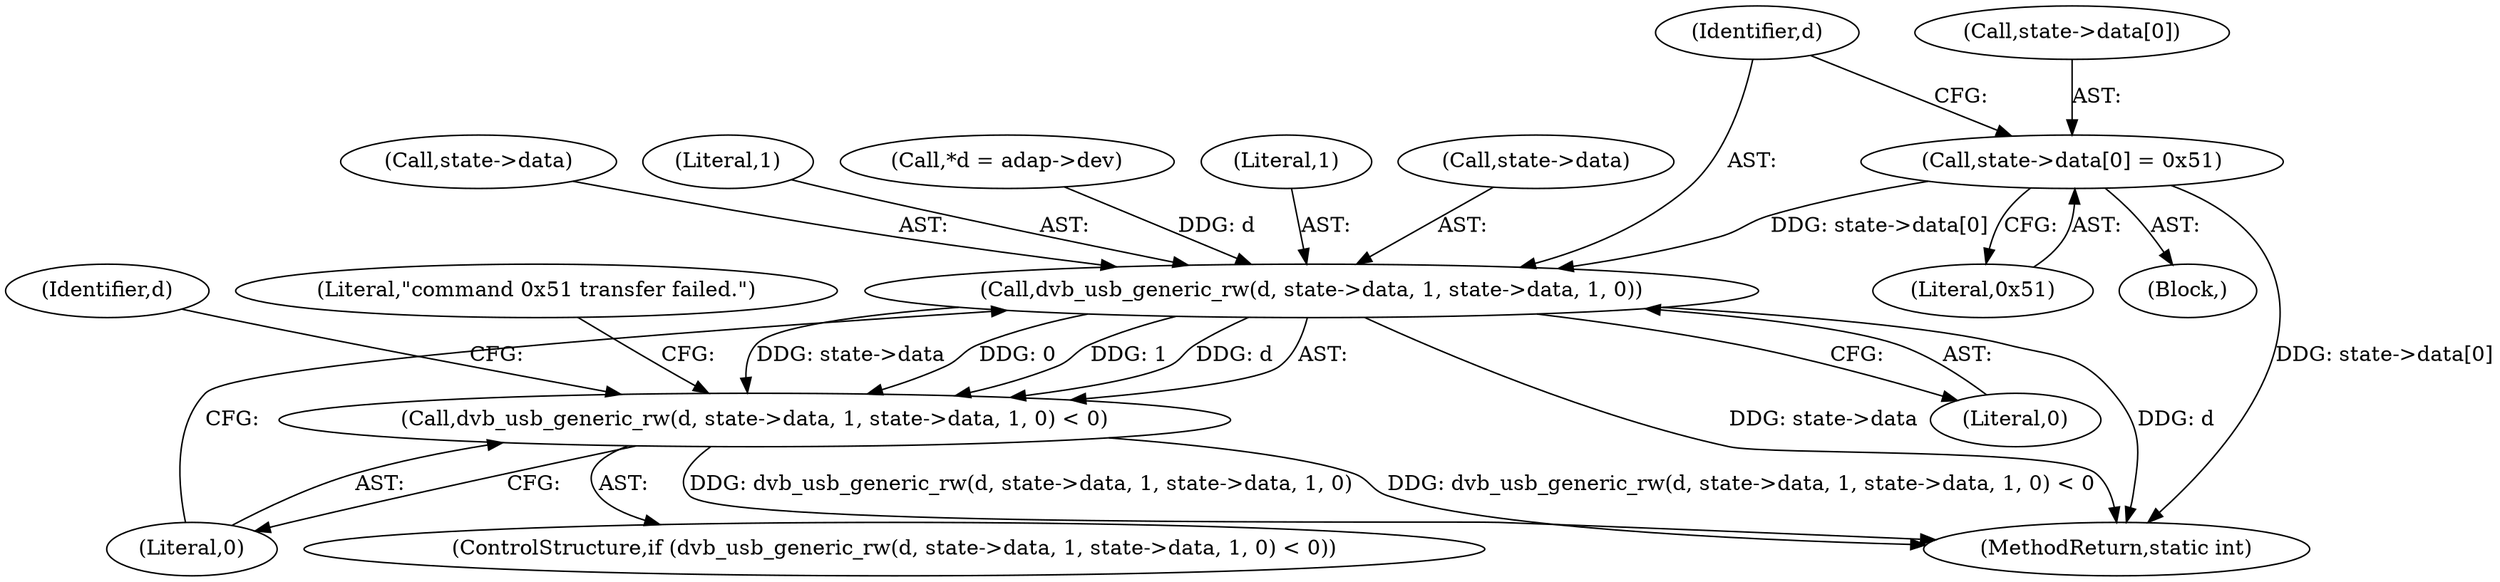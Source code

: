 digraph "0_linux_606142af57dad981b78707234cfbd15f9f7b7125@array" {
"1000120" [label="(Call,state->data[0] = 0x51)"];
"1000129" [label="(Call,dvb_usb_generic_rw(d, state->data, 1, state->data, 1, 0))"];
"1000128" [label="(Call,dvb_usb_generic_rw(d, state->data, 1, state->data, 1, 0) < 0)"];
"1000130" [label="(Identifier,d)"];
"1000134" [label="(Literal,1)"];
"1000131" [label="(Call,state->data)"];
"1000126" [label="(Literal,0x51)"];
"1000135" [label="(Call,state->data)"];
"1000138" [label="(Literal,1)"];
"1000104" [label="(Call,*d = adap->dev)"];
"1000121" [label="(Call,state->data[0])"];
"1000203" [label="(MethodReturn,static int)"];
"1000129" [label="(Call,dvb_usb_generic_rw(d, state->data, 1, state->data, 1, 0))"];
"1000120" [label="(Call,state->data[0] = 0x51)"];
"1000128" [label="(Call,dvb_usb_generic_rw(d, state->data, 1, state->data, 1, 0) < 0)"];
"1000102" [label="(Block,)"];
"1000139" [label="(Literal,0)"];
"1000146" [label="(Identifier,d)"];
"1000140" [label="(Literal,0)"];
"1000142" [label="(Literal,\"command 0x51 transfer failed.\")"];
"1000127" [label="(ControlStructure,if (dvb_usb_generic_rw(d, state->data, 1, state->data, 1, 0) < 0))"];
"1000120" -> "1000102"  [label="AST: "];
"1000120" -> "1000126"  [label="CFG: "];
"1000121" -> "1000120"  [label="AST: "];
"1000126" -> "1000120"  [label="AST: "];
"1000130" -> "1000120"  [label="CFG: "];
"1000120" -> "1000203"  [label="DDG: state->data[0]"];
"1000120" -> "1000129"  [label="DDG: state->data[0]"];
"1000129" -> "1000128"  [label="AST: "];
"1000129" -> "1000139"  [label="CFG: "];
"1000130" -> "1000129"  [label="AST: "];
"1000131" -> "1000129"  [label="AST: "];
"1000134" -> "1000129"  [label="AST: "];
"1000135" -> "1000129"  [label="AST: "];
"1000138" -> "1000129"  [label="AST: "];
"1000139" -> "1000129"  [label="AST: "];
"1000140" -> "1000129"  [label="CFG: "];
"1000129" -> "1000203"  [label="DDG: d"];
"1000129" -> "1000203"  [label="DDG: state->data"];
"1000129" -> "1000128"  [label="DDG: state->data"];
"1000129" -> "1000128"  [label="DDG: 0"];
"1000129" -> "1000128"  [label="DDG: 1"];
"1000129" -> "1000128"  [label="DDG: d"];
"1000104" -> "1000129"  [label="DDG: d"];
"1000128" -> "1000127"  [label="AST: "];
"1000128" -> "1000140"  [label="CFG: "];
"1000140" -> "1000128"  [label="AST: "];
"1000142" -> "1000128"  [label="CFG: "];
"1000146" -> "1000128"  [label="CFG: "];
"1000128" -> "1000203"  [label="DDG: dvb_usb_generic_rw(d, state->data, 1, state->data, 1, 0)"];
"1000128" -> "1000203"  [label="DDG: dvb_usb_generic_rw(d, state->data, 1, state->data, 1, 0) < 0"];
}
